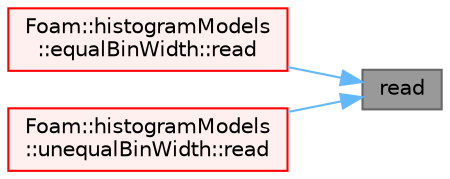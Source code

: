 digraph "read"
{
 // LATEX_PDF_SIZE
  bgcolor="transparent";
  edge [fontname=Helvetica,fontsize=10,labelfontname=Helvetica,labelfontsize=10];
  node [fontname=Helvetica,fontsize=10,shape=box,height=0.2,width=0.4];
  rankdir="RL";
  Node1 [id="Node000001",label="read",height=0.2,width=0.4,color="gray40", fillcolor="grey60", style="filled", fontcolor="black",tooltip=" "];
  Node1 -> Node2 [id="edge1_Node000001_Node000002",dir="back",color="steelblue1",style="solid",tooltip=" "];
  Node2 [id="Node000002",label="Foam::histogramModels\l::equalBinWidth::read",height=0.2,width=0.4,color="red", fillcolor="#FFF0F0", style="filled",URL="$classFoam_1_1histogramModels_1_1equalBinWidth.html#a6ce0c64db98eb6144d363dbfc86104eb",tooltip=" "];
  Node1 -> Node4 [id="edge2_Node000001_Node000004",dir="back",color="steelblue1",style="solid",tooltip=" "];
  Node4 [id="Node000004",label="Foam::histogramModels\l::unequalBinWidth::read",height=0.2,width=0.4,color="red", fillcolor="#FFF0F0", style="filled",URL="$classFoam_1_1histogramModels_1_1unequalBinWidth.html#a6ce0c64db98eb6144d363dbfc86104eb",tooltip=" "];
}
